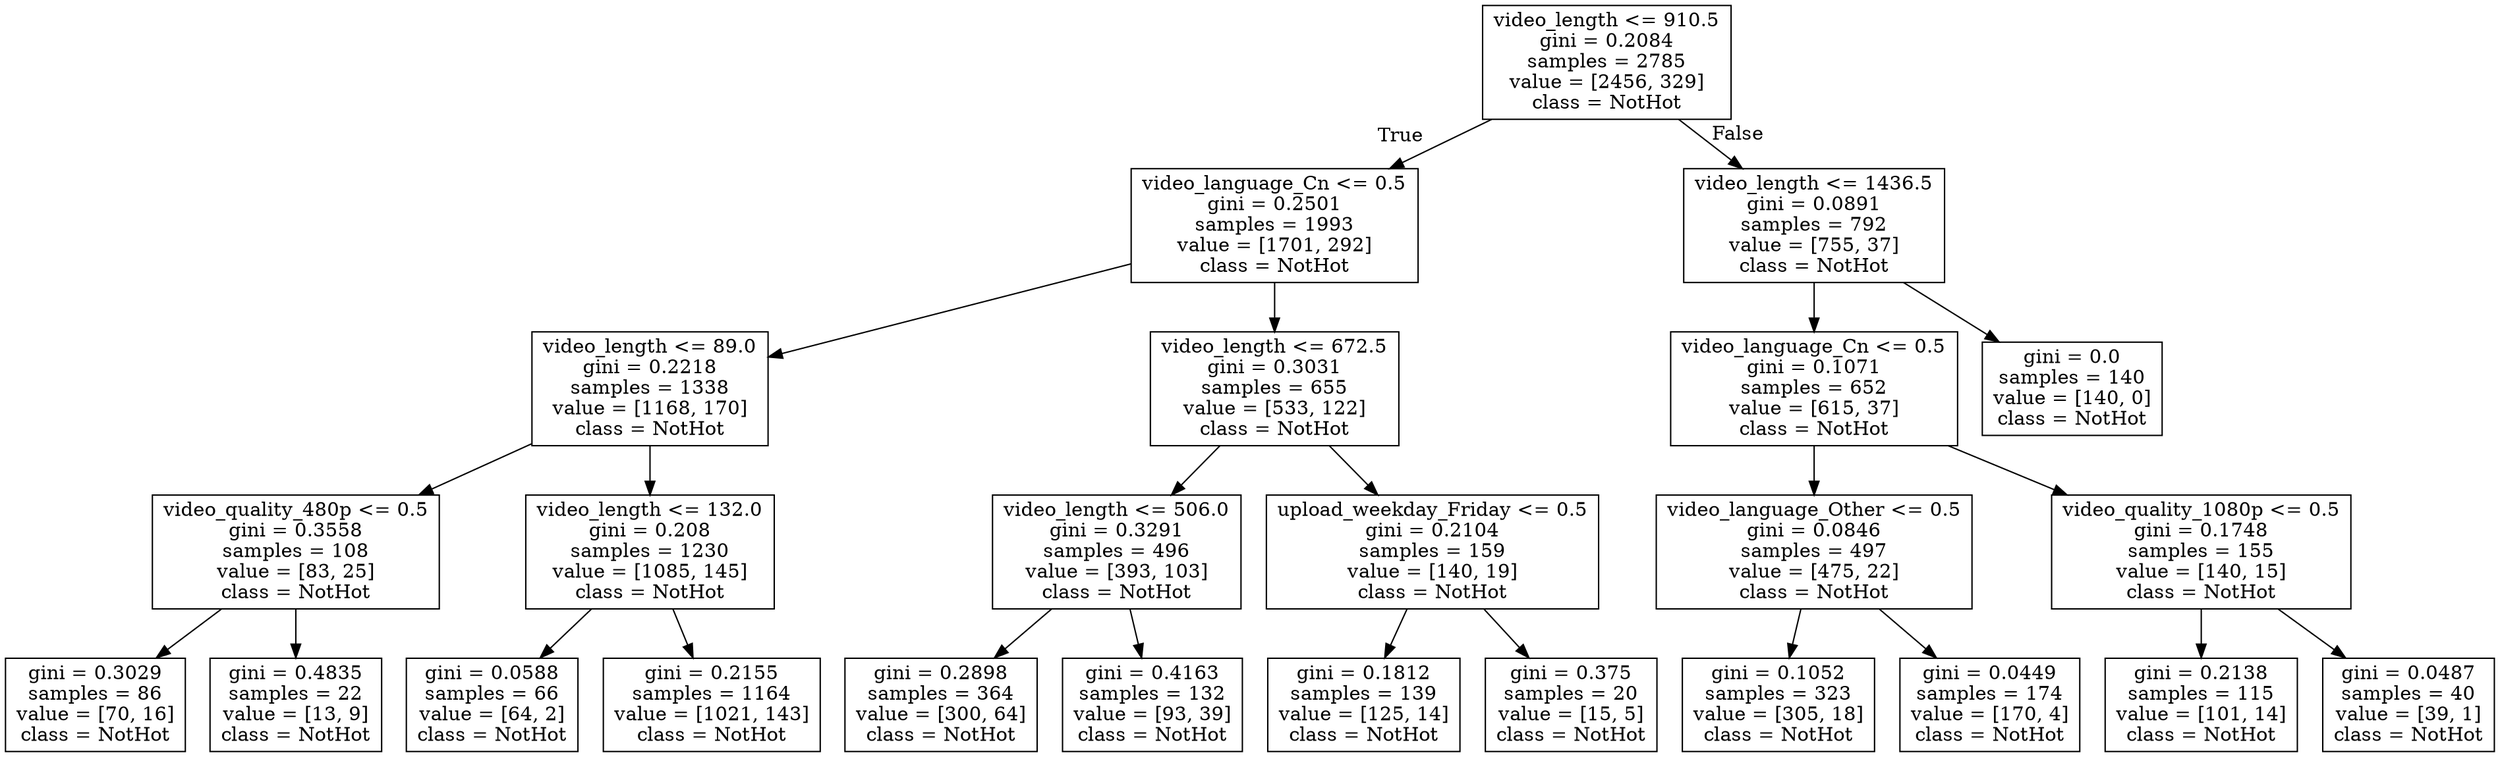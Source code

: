digraph Tree {
node [shape=box] ;
0 [label="video_length <= 910.5\ngini = 0.2084\nsamples = 2785\nvalue = [2456, 329]\nclass = NotHot"] ;
1 [label="video_language_Cn <= 0.5\ngini = 0.2501\nsamples = 1993\nvalue = [1701, 292]\nclass = NotHot"] ;
0 -> 1 [labeldistance=2.5, labelangle=45, headlabel="True"] ;
2 [label="video_length <= 89.0\ngini = 0.2218\nsamples = 1338\nvalue = [1168, 170]\nclass = NotHot"] ;
1 -> 2 ;
3 [label="video_quality_480p <= 0.5\ngini = 0.3558\nsamples = 108\nvalue = [83, 25]\nclass = NotHot"] ;
2 -> 3 ;
4 [label="gini = 0.3029\nsamples = 86\nvalue = [70, 16]\nclass = NotHot"] ;
3 -> 4 ;
5 [label="gini = 0.4835\nsamples = 22\nvalue = [13, 9]\nclass = NotHot"] ;
3 -> 5 ;
6 [label="video_length <= 132.0\ngini = 0.208\nsamples = 1230\nvalue = [1085, 145]\nclass = NotHot"] ;
2 -> 6 ;
7 [label="gini = 0.0588\nsamples = 66\nvalue = [64, 2]\nclass = NotHot"] ;
6 -> 7 ;
8 [label="gini = 0.2155\nsamples = 1164\nvalue = [1021, 143]\nclass = NotHot"] ;
6 -> 8 ;
9 [label="video_length <= 672.5\ngini = 0.3031\nsamples = 655\nvalue = [533, 122]\nclass = NotHot"] ;
1 -> 9 ;
10 [label="video_length <= 506.0\ngini = 0.3291\nsamples = 496\nvalue = [393, 103]\nclass = NotHot"] ;
9 -> 10 ;
11 [label="gini = 0.2898\nsamples = 364\nvalue = [300, 64]\nclass = NotHot"] ;
10 -> 11 ;
12 [label="gini = 0.4163\nsamples = 132\nvalue = [93, 39]\nclass = NotHot"] ;
10 -> 12 ;
13 [label="upload_weekday_Friday <= 0.5\ngini = 0.2104\nsamples = 159\nvalue = [140, 19]\nclass = NotHot"] ;
9 -> 13 ;
14 [label="gini = 0.1812\nsamples = 139\nvalue = [125, 14]\nclass = NotHot"] ;
13 -> 14 ;
15 [label="gini = 0.375\nsamples = 20\nvalue = [15, 5]\nclass = NotHot"] ;
13 -> 15 ;
16 [label="video_length <= 1436.5\ngini = 0.0891\nsamples = 792\nvalue = [755, 37]\nclass = NotHot"] ;
0 -> 16 [labeldistance=2.5, labelangle=-45, headlabel="False"] ;
17 [label="video_language_Cn <= 0.5\ngini = 0.1071\nsamples = 652\nvalue = [615, 37]\nclass = NotHot"] ;
16 -> 17 ;
18 [label="video_language_Other <= 0.5\ngini = 0.0846\nsamples = 497\nvalue = [475, 22]\nclass = NotHot"] ;
17 -> 18 ;
19 [label="gini = 0.1052\nsamples = 323\nvalue = [305, 18]\nclass = NotHot"] ;
18 -> 19 ;
20 [label="gini = 0.0449\nsamples = 174\nvalue = [170, 4]\nclass = NotHot"] ;
18 -> 20 ;
21 [label="video_quality_1080p <= 0.5\ngini = 0.1748\nsamples = 155\nvalue = [140, 15]\nclass = NotHot"] ;
17 -> 21 ;
22 [label="gini = 0.2138\nsamples = 115\nvalue = [101, 14]\nclass = NotHot"] ;
21 -> 22 ;
23 [label="gini = 0.0487\nsamples = 40\nvalue = [39, 1]\nclass = NotHot"] ;
21 -> 23 ;
24 [label="gini = 0.0\nsamples = 140\nvalue = [140, 0]\nclass = NotHot"] ;
16 -> 24 ;
}